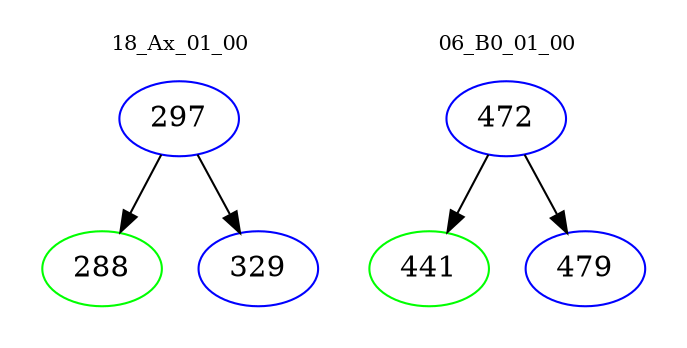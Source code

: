 digraph{
subgraph cluster_0 {
color = white
label = "18_Ax_01_00";
fontsize=10;
T0_297 [label="297", color="blue"]
T0_297 -> T0_288 [color="black"]
T0_288 [label="288", color="green"]
T0_297 -> T0_329 [color="black"]
T0_329 [label="329", color="blue"]
}
subgraph cluster_1 {
color = white
label = "06_B0_01_00";
fontsize=10;
T1_472 [label="472", color="blue"]
T1_472 -> T1_441 [color="black"]
T1_441 [label="441", color="green"]
T1_472 -> T1_479 [color="black"]
T1_479 [label="479", color="blue"]
}
}
